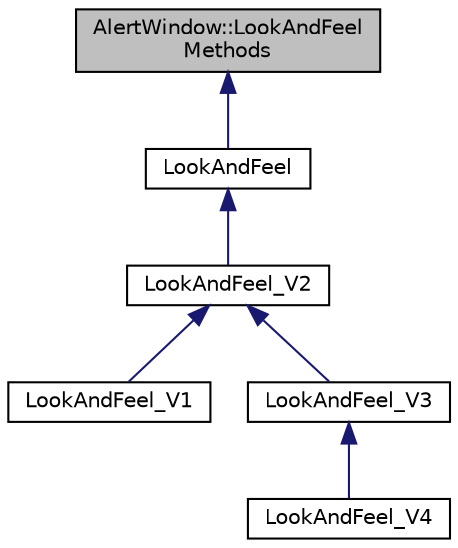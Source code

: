 digraph "AlertWindow::LookAndFeelMethods"
{
  bgcolor="transparent";
  edge [fontname="Helvetica",fontsize="10",labelfontname="Helvetica",labelfontsize="10"];
  node [fontname="Helvetica",fontsize="10",shape=record];
  Node0 [label="AlertWindow::LookAndFeel\lMethods",height=0.2,width=0.4,color="black", fillcolor="grey75", style="filled", fontcolor="black"];
  Node0 -> Node1 [dir="back",color="midnightblue",fontsize="10",style="solid",fontname="Helvetica"];
  Node1 [label="LookAndFeel",height=0.2,width=0.4,color="black",URL="$classLookAndFeel.html",tooltip="LookAndFeel objects define the appearance of all the JUCE widgets, and subclasses can be used to appl..."];
  Node1 -> Node2 [dir="back",color="midnightblue",fontsize="10",style="solid",fontname="Helvetica"];
  Node2 [label="LookAndFeel_V2",height=0.2,width=0.4,color="black",URL="$classLookAndFeel__V2.html",tooltip="This LookAndFeel subclass implements the juce style from around 2008-12. "];
  Node2 -> Node3 [dir="back",color="midnightblue",fontsize="10",style="solid",fontname="Helvetica"];
  Node3 [label="LookAndFeel_V1",height=0.2,width=0.4,color="black",URL="$classLookAndFeel__V1.html",tooltip="The original JUCE look-and-feel, as used back from 2002 to about 2007ish. "];
  Node2 -> Node4 [dir="back",color="midnightblue",fontsize="10",style="solid",fontname="Helvetica"];
  Node4 [label="LookAndFeel_V3",height=0.2,width=0.4,color="black",URL="$classLookAndFeel__V3.html",tooltip="The latest JUCE look-and-feel style, as introduced in 2013. "];
  Node4 -> Node5 [dir="back",color="midnightblue",fontsize="10",style="solid",fontname="Helvetica"];
  Node5 [label="LookAndFeel_V4",height=0.2,width=0.4,color="black",URL="$classLookAndFeel__V4.html",tooltip="The latest JUCE look-and-feel style, as introduced in 2017. "];
}
